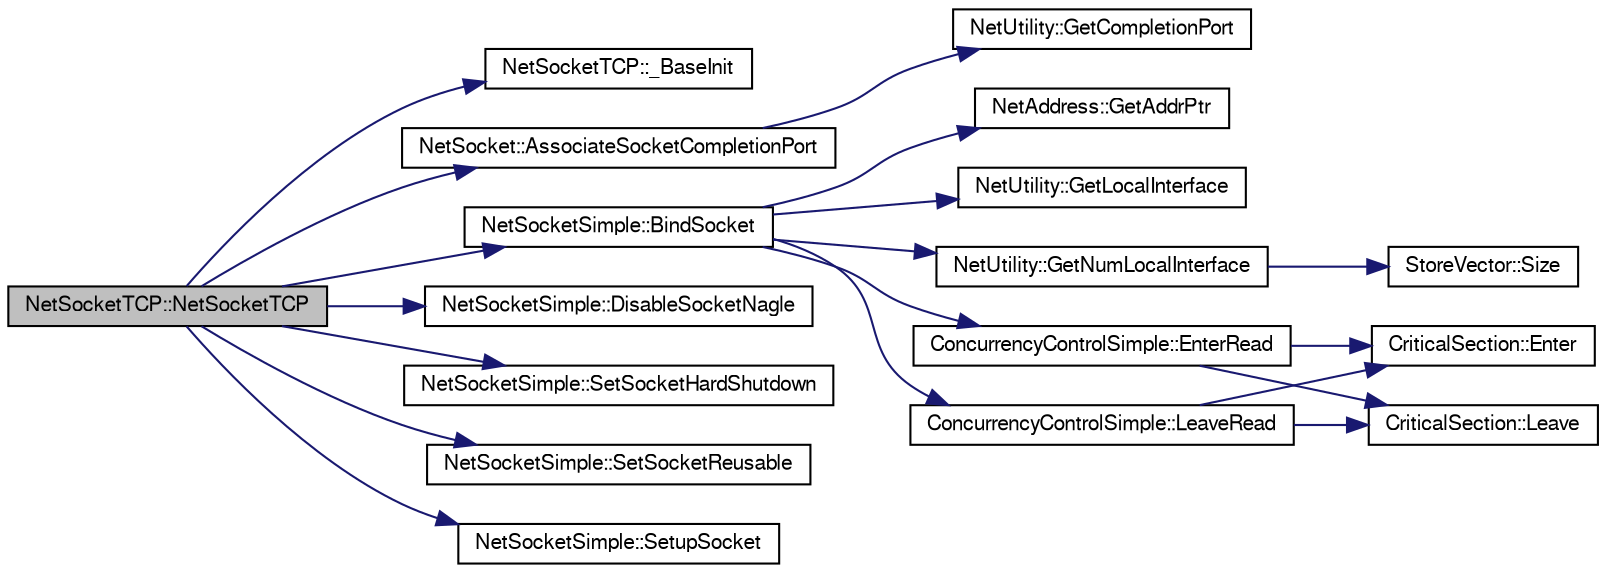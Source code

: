 digraph G
{
  edge [fontname="FreeSans",fontsize="10",labelfontname="FreeSans",labelfontsize="10"];
  node [fontname="FreeSans",fontsize="10",shape=record];
  rankdir=LR;
  Node1 [label="NetSocketTCP::NetSocketTCP",height=0.2,width=0.4,color="black", fillcolor="grey75", style="filled" fontcolor="black"];
  Node1 -> Node2 [color="midnightblue",fontsize="10",style="solid"];
  Node2 [label="NetSocketTCP::_BaseInit",height=0.2,width=0.4,color="black", fillcolor="white", style="filled",URL="$class_net_socket_t_c_p.html#ae3bbfaa0fa1af5d7186bbbffab610a16"];
  Node1 -> Node3 [color="midnightblue",fontsize="10",style="solid"];
  Node3 [label="NetSocket::AssociateSocketCompletionPort",height=0.2,width=0.4,color="black", fillcolor="white", style="filled",URL="$class_net_socket.html#a8125ede0b5f9024dff41e21fae9ec3a1"];
  Node3 -> Node4 [color="midnightblue",fontsize="10",style="solid"];
  Node4 [label="NetUtility::GetCompletionPort",height=0.2,width=0.4,color="black", fillcolor="white", style="filled",URL="$class_net_utility.html#a51f83ad0cadb38a5eeb67c4bb18a7bbb"];
  Node1 -> Node5 [color="midnightblue",fontsize="10",style="solid"];
  Node5 [label="NetSocketSimple::BindSocket",height=0.2,width=0.4,color="black", fillcolor="white", style="filled",URL="$class_net_socket_simple.html#a19a162c85a5ef3e7ada4ec79ca253f0b"];
  Node5 -> Node6 [color="midnightblue",fontsize="10",style="solid"];
  Node6 [label="ConcurrencyControlSimple::EnterRead",height=0.2,width=0.4,color="black", fillcolor="white", style="filled",URL="$class_concurrency_control_simple.html#a2fe44e5187f242c6770f22744fbbb9fc"];
  Node6 -> Node7 [color="midnightblue",fontsize="10",style="solid"];
  Node7 [label="CriticalSection::Enter",height=0.2,width=0.4,color="black", fillcolor="white", style="filled",URL="$class_critical_section.html#a509be5342b2f07ae06e1af5d9e08b871"];
  Node6 -> Node8 [color="midnightblue",fontsize="10",style="solid"];
  Node8 [label="CriticalSection::Leave",height=0.2,width=0.4,color="black", fillcolor="white", style="filled",URL="$class_critical_section.html#a6fa0931385f066492f31fc98e3fca657"];
  Node5 -> Node9 [color="midnightblue",fontsize="10",style="solid"];
  Node9 [label="NetAddress::GetAddrPtr",height=0.2,width=0.4,color="black", fillcolor="white", style="filled",URL="$class_net_address.html#a04fbd8740465d5d64ab8bec440b7f0a1"];
  Node5 -> Node10 [color="midnightblue",fontsize="10",style="solid"];
  Node10 [label="NetUtility::GetLocalInterface",height=0.2,width=0.4,color="black", fillcolor="white", style="filled",URL="$class_net_utility.html#aa014d19c36866c5be2715dec110f09ee"];
  Node5 -> Node11 [color="midnightblue",fontsize="10",style="solid"];
  Node11 [label="NetUtility::GetNumLocalInterface",height=0.2,width=0.4,color="black", fillcolor="white", style="filled",URL="$class_net_utility.html#a5b29758025dba92128f60a2240458552"];
  Node11 -> Node12 [color="midnightblue",fontsize="10",style="solid"];
  Node12 [label="StoreVector::Size",height=0.2,width=0.4,color="black", fillcolor="white", style="filled",URL="$class_store_vector.html#a161dc8c23affc6290c7dced3f1b77382"];
  Node5 -> Node13 [color="midnightblue",fontsize="10",style="solid"];
  Node13 [label="ConcurrencyControlSimple::LeaveRead",height=0.2,width=0.4,color="black", fillcolor="white", style="filled",URL="$class_concurrency_control_simple.html#a5899652d881e107574a98d15cae50830"];
  Node13 -> Node7 [color="midnightblue",fontsize="10",style="solid"];
  Node13 -> Node8 [color="midnightblue",fontsize="10",style="solid"];
  Node1 -> Node14 [color="midnightblue",fontsize="10",style="solid"];
  Node14 [label="NetSocketSimple::DisableSocketNagle",height=0.2,width=0.4,color="black", fillcolor="white", style="filled",URL="$class_net_socket_simple.html#a491d44d5245a0b3f3bc3bd36288ef7a8"];
  Node1 -> Node15 [color="midnightblue",fontsize="10",style="solid"];
  Node15 [label="NetSocketSimple::SetSocketHardShutdown",height=0.2,width=0.4,color="black", fillcolor="white", style="filled",URL="$class_net_socket_simple.html#af2c3dfef795bbaa3209f9cbffffb77a6"];
  Node1 -> Node16 [color="midnightblue",fontsize="10",style="solid"];
  Node16 [label="NetSocketSimple::SetSocketReusable",height=0.2,width=0.4,color="black", fillcolor="white", style="filled",URL="$class_net_socket_simple.html#acc56b9d376b2a448352f0e0ee961c659"];
  Node1 -> Node17 [color="midnightblue",fontsize="10",style="solid"];
  Node17 [label="NetSocketSimple::SetupSocket",height=0.2,width=0.4,color="black", fillcolor="white", style="filled",URL="$class_net_socket_simple.html#af841b9758f66a7ee1f610e9446bd6255"];
}
